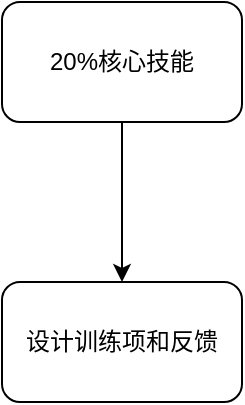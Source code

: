 <mxfile version="17.4.3" type="github">
  <diagram id="wBzqIfNyAyHXvbYqx4xG" name="第 1 页">
    <mxGraphModel dx="1002" dy="677" grid="1" gridSize="10" guides="1" tooltips="1" connect="1" arrows="1" fold="1" page="1" pageScale="1" pageWidth="827" pageHeight="1169" math="0" shadow="0">
      <root>
        <mxCell id="0" />
        <mxCell id="1" parent="0" />
        <mxCell id="YO0htNIuJSO2rmtyerx_-3" value="" style="edgeStyle=orthogonalEdgeStyle;rounded=0;orthogonalLoop=1;jettySize=auto;html=1;" edge="1" parent="1" source="YO0htNIuJSO2rmtyerx_-1" target="YO0htNIuJSO2rmtyerx_-2">
          <mxGeometry relative="1" as="geometry" />
        </mxCell>
        <mxCell id="YO0htNIuJSO2rmtyerx_-1" value="20%核心技能" style="rounded=1;whiteSpace=wrap;html=1;" vertex="1" parent="1">
          <mxGeometry x="160" y="240" width="120" height="60" as="geometry" />
        </mxCell>
        <mxCell id="YO0htNIuJSO2rmtyerx_-2" value="设计训练项和反馈" style="whiteSpace=wrap;html=1;rounded=1;" vertex="1" parent="1">
          <mxGeometry x="160" y="380" width="120" height="60" as="geometry" />
        </mxCell>
      </root>
    </mxGraphModel>
  </diagram>
</mxfile>

